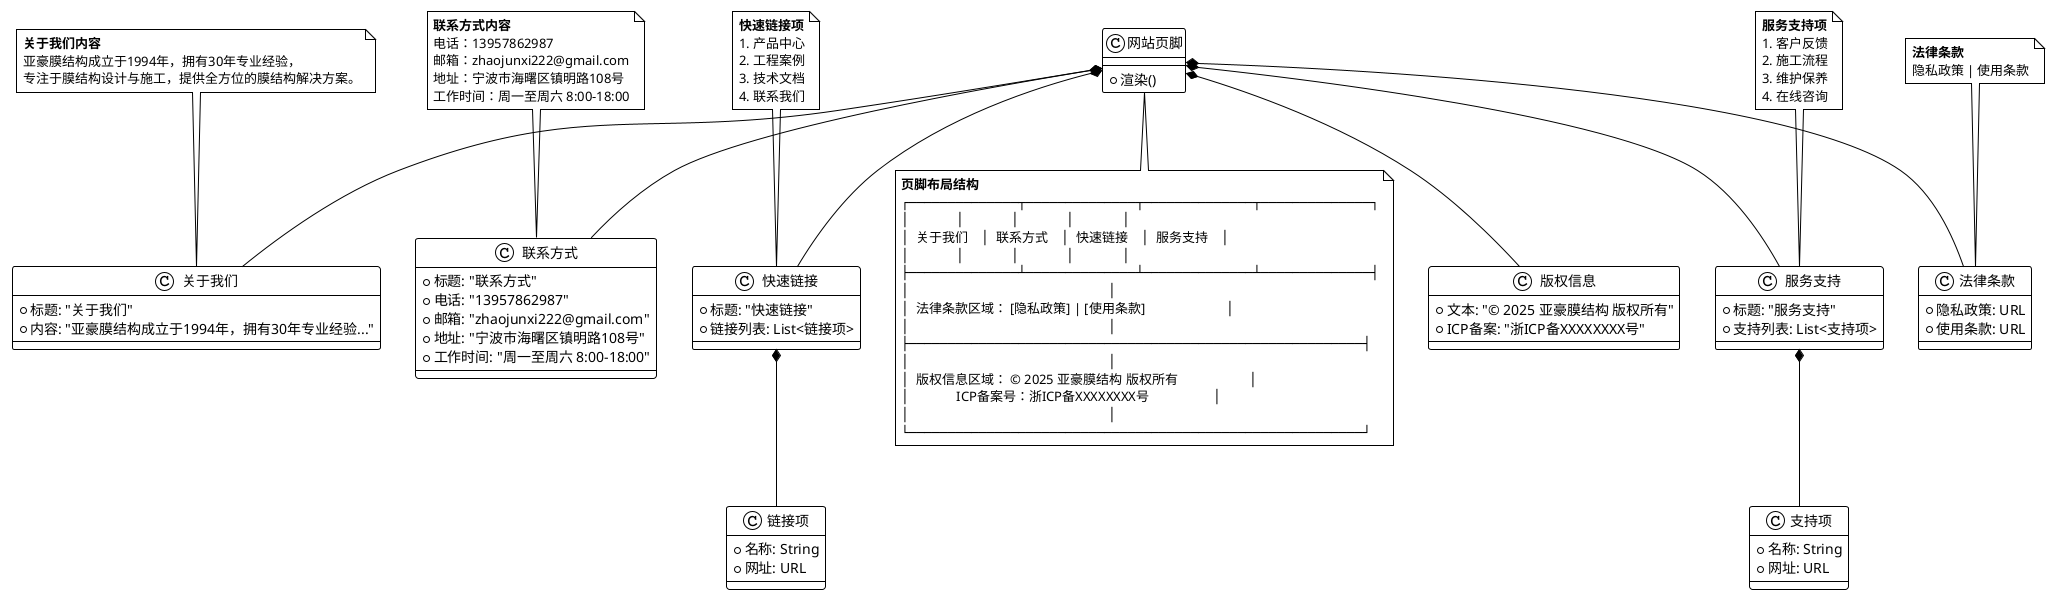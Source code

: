 @startuml 网站页脚
!theme plain

' 1. 页脚核心结构
class 网站页脚 {
  + 渲染()
}

' 2. 内容区域
class 关于我们 {
  + 标题: "关于我们"
  + 内容: "亚豪膜结构成立于1994年，拥有30年专业经验..."
}

class 联系方式 {
  + 标题: "联系方式"
  + 电话: "13957862987"
  + 邮箱: "zhaojunxi222@gmail.com"
  + 地址: "宁波市海曙区镇明路108号"
  + 工作时间: "周一至周六 8:00-18:00"
}

class 快速链接 {
  + 标题: "快速链接"
  + 链接列表: List<链接项>
}

class 服务支持 {
  + 标题: "服务支持"
  + 支持列表: List<支持项>
}

' 3. 链接项定义
class 链接项 {
  + 名称: String
  + 网址: URL
}

class 支持项 {
  + 名称: String
  + 网址: URL
}

' 4. 底部区域
class 版权信息 {
  + 文本: "© 2025 亚豪膜结构 版权所有"
  + ICP备案: "浙ICP备XXXXXXXX号"
}

class 法律条款 {
  + 隐私政策: URL
  + 使用条款: URL
}

' 5. 关系定义
网站页脚 *-- 关于我们
网站页脚 *-- 联系方式
网站页脚 *-- 快速链接
网站页脚 *-- 服务支持
网站页脚 *-- 版权信息
网站页脚 *-- 法律条款

快速链接 *-- 链接项
服务支持 *-- 支持项

' 6. 具体内容填充
note top of 关于我们
  **关于我们内容**
  亚豪膜结构成立于1994年，拥有30年专业经验，
  专注于膜结构设计与施工，提供全方位的膜结构解决方案。
end note

note top of 联系方式
  **联系方式内容**
  电话：13957862987
  邮箱：zhaojunxi222@gmail.com
  地址：宁波市海曙区镇明路108号
  工作时间：周一至周六 8:00-18:00
end note

note top of 快速链接
  **快速链接项**
  1. 产品中心
  2. 工程案例
  3. 技术文档
  4. 联系我们
end note

note top of 服务支持
  **服务支持项**
  1. 客户反馈
  2. 施工流程
  3. 维护保养
  4. 在线咨询
end note

note top of 法律条款
  **法律条款**
  隐私政策 | 使用条款
end note

' 7. 布局结构说明
note bottom of 网站页脚
  **页脚布局结构**
  ┌──────────────┬──────────────┬──────────────┬──────────────┐
  │              │              │              │              │
  │  关于我们    │  联系方式    │  快速链接    │  服务支持    │
  │              │              │              │              │
  ├──────────────┴──────────────┴──────────────┴──────────────┤
  │                                                           │
  │  法律条款区域： [隐私政策] | [使用条款]                        │
  │                                                           │
  ├──────────────────────────────────────────────────────────┤
  │                                                           │
  │  版权信息区域： © 2025 亚豪膜结构 版权所有                     │
  │              ICP备案号：浙ICP备XXXXXXXX号                   │
  │                                                           │
  └──────────────────────────────────────────────────────────┘
end note
@enduml
